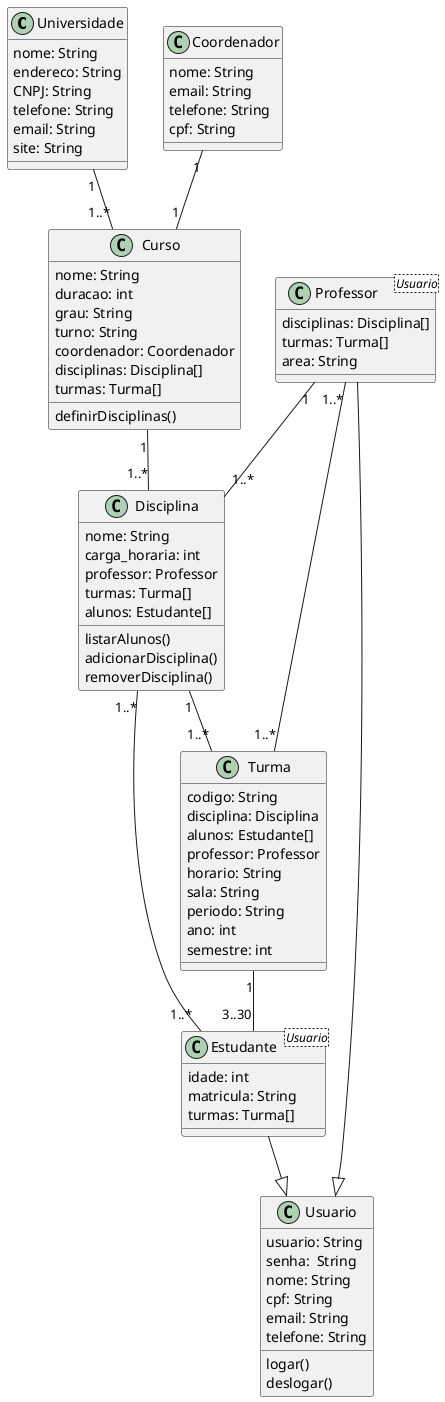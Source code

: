 	
@startuml

class Universidade {
    nome: String
    endereco: String
    CNPJ: String
    telefone: String
    email: String
    site: String
}

class Curso {
    nome: String
    duracao: int
    grau: String
    turno: String
    coordenador: Coordenador
    disciplinas: Disciplina[]
    turmas: Turma[]

    definirDisciplinas()

}

class Coordenador {
    nome: String
    email: String
    telefone: String
    cpf: String
}

class Disciplina {
    nome: String
    carga_horaria: int
    professor: Professor
    turmas: Turma[]
    alunos: Estudante[]

    listarAlunos()
    adicionarDisciplina()
    removerDisciplina()
}

class Turma {
    codigo: String
    disciplina: Disciplina
    alunos: Estudante[]
    professor: Professor
    horario: String
    sala: String
    periodo: String
    ano: int
    semestre: int
}

class Usuario {
    usuario: String
    senha:  String
    nome: String
    cpf: String
    email: String
    telefone: String

    logar()
    deslogar()
}

class Estudante <Usuario> {
    idade: int
    matricula: String
    turmas: Turma[]
}

class Professor <Usuario> {
    disciplinas: Disciplina[]
    turmas: Turma[]
    area: String
}

Universidade "1" -- "1..*" Curso
Coordenador "1" -- "1" Curso
Curso "1" -- "1..*" Disciplina
Professor "1" -- "1..*" Disciplina
Disciplina "1" -- "1..*" Turma
Turma "1" -- "3..30" Estudante
Estudante "1..*" -- "1..*" Disciplina
Professor "1..*" -- "1..*" Turma
Professor --|> Usuario
Estudante --|> Usuario

@enduml